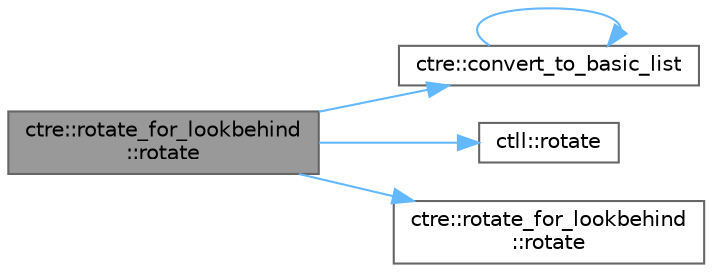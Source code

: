digraph "ctre::rotate_for_lookbehind::rotate"
{
 // LATEX_PDF_SIZE
  bgcolor="transparent";
  edge [fontname=Helvetica,fontsize=10,labelfontname=Helvetica,labelfontsize=10];
  node [fontname=Helvetica,fontsize=10,shape=box,height=0.2,width=0.4];
  rankdir="LR";
  Node1 [id="Node000001",label="ctre::rotate_for_lookbehind\l::rotate",height=0.2,width=0.4,color="gray40", fillcolor="grey60", style="filled", fontcolor="black",tooltip=" "];
  Node1 -> Node2 [id="edge1_Node000001_Node000002",color="steelblue1",style="solid",tooltip=" "];
  Node2 [id="Node000002",label="ctre::convert_to_basic_list",height=0.2,width=0.4,color="grey40", fillcolor="white", style="filled",URL="$namespacectre.html#a7cb63417590515d9fe14f654da1dc384",tooltip=" "];
  Node2 -> Node2 [id="edge2_Node000002_Node000002",color="steelblue1",style="solid",tooltip=" "];
  Node1 -> Node3 [id="edge3_Node000001_Node000003",color="steelblue1",style="solid",tooltip=" "];
  Node3 [id="Node000003",label="ctll::rotate",height=0.2,width=0.4,color="grey40", fillcolor="white", style="filled",URL="$namespacectll.html#a9f715d549d2fa73d0e00695719428c63",tooltip=" "];
  Node1 -> Node4 [id="edge4_Node000001_Node000004",color="steelblue1",style="solid",tooltip=" "];
  Node4 [id="Node000004",label="ctre::rotate_for_lookbehind\l::rotate",height=0.2,width=0.4,color="grey40", fillcolor="white", style="filled",URL="$structctre_1_1rotate__for__lookbehind.html#a7387dfcc2a878a6af4c083bbbc00b214",tooltip=" "];
}
